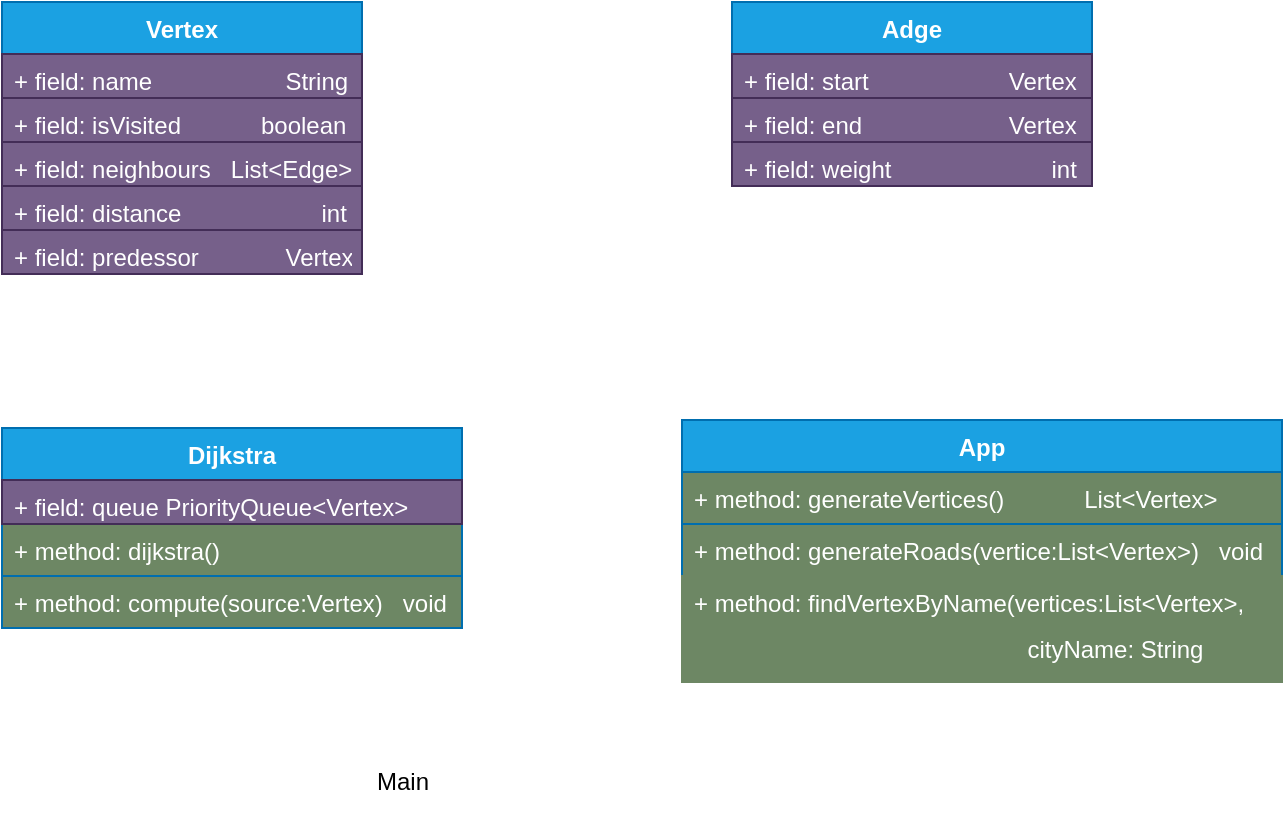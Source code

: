 <mxfile version="20.5.3" type="embed"><diagram id="mYnzwhp1rg1T-En5A5sv" name="Page-1"><mxGraphModel dx="652" dy="563" grid="1" gridSize="10" guides="1" tooltips="1" connect="1" arrows="1" fold="1" page="1" pageScale="1" pageWidth="850" pageHeight="1100" math="0" shadow="0"><root><mxCell id="0"/><mxCell id="1" parent="0"/><mxCell id="2" value="Vertex" style="swimlane;fontStyle=1;align=center;verticalAlign=top;childLayout=stackLayout;horizontal=1;startSize=26;horizontalStack=0;resizeParent=1;resizeParentMax=0;resizeLast=0;collapsible=1;marginBottom=0;fillColor=#1ba1e2;fontColor=#ffffff;strokeColor=#006EAF;" vertex="1" parent="1"><mxGeometry x="60" y="30" width="180" height="136" as="geometry"/></mxCell><mxCell id="3" value="+ field: name                    String " style="text;strokeColor=#432D57;fillColor=#76608a;align=left;verticalAlign=top;spacingLeft=4;spacingRight=4;overflow=hidden;rotatable=0;points=[[0,0.5],[1,0.5]];portConstraint=eastwest;fontColor=#ffffff;" vertex="1" parent="2"><mxGeometry y="26" width="180" height="22" as="geometry"/></mxCell><mxCell id="6" value="+ field: isVisited            boolean" style="text;strokeColor=#432D57;fillColor=#76608a;align=left;verticalAlign=top;spacingLeft=4;spacingRight=4;overflow=hidden;rotatable=0;points=[[0,0.5],[1,0.5]];portConstraint=eastwest;fontColor=#ffffff;" vertex="1" parent="2"><mxGeometry y="48" width="180" height="22" as="geometry"/></mxCell><mxCell id="7" value="+ field: neighbours   List&lt;Edge&gt;" style="text;strokeColor=#432D57;fillColor=#76608a;align=left;verticalAlign=top;spacingLeft=4;spacingRight=4;overflow=hidden;rotatable=0;points=[[0,0.5],[1,0.5]];portConstraint=eastwest;fontColor=#ffffff;" vertex="1" parent="2"><mxGeometry y="70" width="180" height="22" as="geometry"/></mxCell><mxCell id="8" value="+ field: distance                     int" style="text;strokeColor=#432D57;fillColor=#76608a;align=left;verticalAlign=top;spacingLeft=4;spacingRight=4;overflow=hidden;rotatable=0;points=[[0,0.5],[1,0.5]];portConstraint=eastwest;fontColor=#ffffff;" vertex="1" parent="2"><mxGeometry y="92" width="180" height="22" as="geometry"/></mxCell><mxCell id="9" value="+ field: predessor             Vertex" style="text;strokeColor=#432D57;fillColor=#76608a;align=left;verticalAlign=top;spacingLeft=4;spacingRight=4;overflow=hidden;rotatable=0;points=[[0,0.5],[1,0.5]];portConstraint=eastwest;fontColor=#ffffff;" vertex="1" parent="2"><mxGeometry y="114" width="180" height="22" as="geometry"/></mxCell><mxCell id="10" value="Adge" style="swimlane;fontStyle=1;align=center;verticalAlign=top;childLayout=stackLayout;horizontal=1;startSize=26;horizontalStack=0;resizeParent=1;resizeParentMax=0;resizeLast=0;collapsible=1;marginBottom=0;fillColor=#1ba1e2;fontColor=#ffffff;strokeColor=#006EAF;" vertex="1" parent="1"><mxGeometry x="425" y="30" width="180" height="48" as="geometry"/></mxCell><mxCell id="11" value="+ field: start                     Vertex" style="text;strokeColor=#432D57;fillColor=#76608a;align=left;verticalAlign=top;spacingLeft=4;spacingRight=4;overflow=hidden;rotatable=0;points=[[0,0.5],[1,0.5]];portConstraint=eastwest;fontColor=#ffffff;" vertex="1" parent="10"><mxGeometry y="26" width="180" height="22" as="geometry"/></mxCell><mxCell id="12" value="+ method: compute(source:Vertex)   void" style="text;strokeColor=#006EAF;fillColor=#6D8764;align=left;verticalAlign=top;spacingLeft=4;spacingRight=4;overflow=hidden;rotatable=0;points=[[0,0.5],[1,0.5]];portConstraint=eastwest;fontColor=#FFFFFF;" vertex="1" parent="1"><mxGeometry x="60" y="317" width="230" height="26" as="geometry"/></mxCell><mxCell id="13" value="+ method: dijkstra()" style="text;strokeColor=#006EAF;fillColor=#6D8764;align=left;verticalAlign=top;spacingLeft=4;spacingRight=4;overflow=hidden;rotatable=0;points=[[0,0.5],[1,0.5]];portConstraint=eastwest;fontColor=#FFFFFF;" vertex="1" parent="1"><mxGeometry x="60" y="291" width="230" height="26" as="geometry"/></mxCell><mxCell id="14" value="+ field: end                      Vertex" style="text;strokeColor=#432D57;fillColor=#76608a;align=left;verticalAlign=top;spacingLeft=4;spacingRight=4;overflow=hidden;rotatable=0;points=[[0,0.5],[1,0.5]];portConstraint=eastwest;fontColor=#ffffff;" vertex="1" parent="1"><mxGeometry x="425" y="78" width="180" height="22" as="geometry"/></mxCell><mxCell id="15" value="+ field: weight                        int" style="text;strokeColor=#432D57;fillColor=#76608a;align=left;verticalAlign=top;spacingLeft=4;spacingRight=4;overflow=hidden;rotatable=0;points=[[0,0.5],[1,0.5]];portConstraint=eastwest;fontColor=#ffffff;" vertex="1" parent="1"><mxGeometry x="425" y="100" width="180" height="22" as="geometry"/></mxCell><mxCell id="16" value="Dijkstra" style="swimlane;fontStyle=1;align=center;verticalAlign=top;childLayout=stackLayout;horizontal=1;startSize=26;horizontalStack=0;resizeParent=1;resizeParentMax=0;resizeLast=0;collapsible=1;marginBottom=0;fillColor=#1ba1e2;fontColor=#ffffff;strokeColor=#006EAF;" vertex="1" parent="1"><mxGeometry x="60" y="243" width="230" height="48" as="geometry"/></mxCell><mxCell id="17" value="+ field: queue PriorityQueue&lt;Vertex&gt;" style="text;strokeColor=#432D57;fillColor=#76608a;align=left;verticalAlign=top;spacingLeft=4;spacingRight=4;overflow=hidden;rotatable=0;points=[[0,0.5],[1,0.5]];portConstraint=eastwest;fontColor=#ffffff;" vertex="1" parent="16"><mxGeometry y="26" width="230" height="22" as="geometry"/></mxCell><mxCell id="24" value="App" style="swimlane;fontStyle=1;align=center;verticalAlign=top;childLayout=stackLayout;horizontal=1;startSize=26;horizontalStack=0;resizeParent=1;resizeParentMax=0;resizeLast=0;collapsible=1;marginBottom=0;fillColor=#1ba1e2;fontColor=#ffffff;strokeColor=#006EAF;" vertex="1" parent="1"><mxGeometry x="400" y="239" width="300" height="78" as="geometry"/></mxCell><mxCell id="25" value="+ method: generateVertices()            List&lt;Vertex&gt;" style="text;strokeColor=#006EAF;fillColor=#6D8764;align=left;verticalAlign=top;spacingLeft=4;spacingRight=4;overflow=hidden;rotatable=0;points=[[0,0.5],[1,0.5]];portConstraint=eastwest;fontColor=#FFFFFF;" vertex="1" parent="24"><mxGeometry y="26" width="300" height="26" as="geometry"/></mxCell><mxCell id="27" value="+ method: generateRoads(vertice:List&lt;Vertex&gt;)   void            List&lt;Vertex&gt;" style="text;strokeColor=#006EAF;fillColor=#6D8764;align=left;verticalAlign=top;spacingLeft=4;spacingRight=4;overflow=hidden;rotatable=0;points=[[0,0.5],[1,0.5]];portConstraint=eastwest;fontColor=#FFFFFF;" vertex="1" parent="24"><mxGeometry y="52" width="300" height="26" as="geometry"/></mxCell><mxCell id="28" value="+ method: findVertexByName(vertices:List&lt;Vertex&gt;," style="text;strokeColor=#6D8764;fillColor=#6D8764;align=left;verticalAlign=top;spacingLeft=4;spacingRight=4;overflow=hidden;rotatable=0;points=[[0,0.5],[1,0.5]];portConstraint=eastwest;fontColor=#FFFFFF;" vertex="1" parent="1"><mxGeometry x="400" y="317" width="300" height="23" as="geometry"/></mxCell><mxCell id="30" value="&amp;nbsp; &amp;nbsp; &amp;nbsp; &amp;nbsp; &amp;nbsp; &amp;nbsp; &amp;nbsp; &amp;nbsp; &amp;nbsp; &amp;nbsp; &amp;nbsp; &amp;nbsp; &amp;nbsp; &amp;nbsp; &amp;nbsp; &amp;nbsp; &amp;nbsp; &amp;nbsp; &amp;nbsp; &amp;nbsp; &amp;nbsp; &amp;nbsp; &amp;nbsp; &amp;nbsp; &amp;nbsp; cityName: String" style="whiteSpace=wrap;html=1;align=left;verticalAlign=top;fillColor=#6D8764;strokeColor=#6D8764;fontColor=#FFFFFF;gradientColor=none;spacingLeft=4;spacingRight=4;" vertex="1" parent="1"><mxGeometry x="400" y="340" width="300" height="30" as="geometry"/></mxCell><mxCell id="34" value="Main" style="text;html=1;align=center;verticalAlign=middle;resizable=0;points=[];autosize=1;strokeColor=none;fillColor=none;" vertex="1" parent="1"><mxGeometry x="235" y="405" width="50" height="30" as="geometry"/></mxCell></root></mxGraphModel></diagram></mxfile>